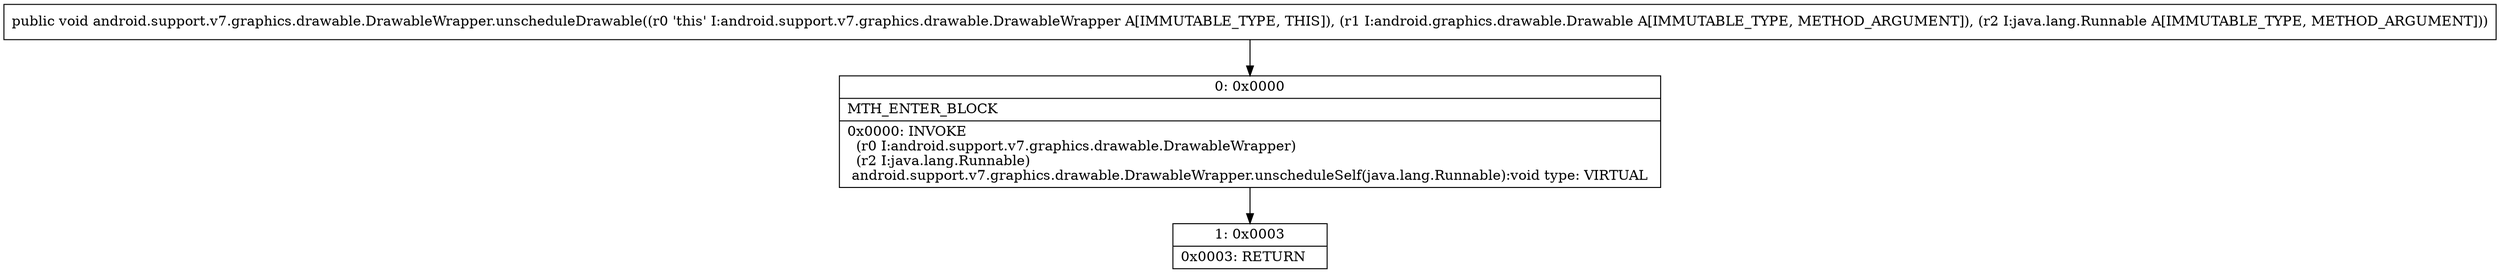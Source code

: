 digraph "CFG forandroid.support.v7.graphics.drawable.DrawableWrapper.unscheduleDrawable(Landroid\/graphics\/drawable\/Drawable;Ljava\/lang\/Runnable;)V" {
Node_0 [shape=record,label="{0\:\ 0x0000|MTH_ENTER_BLOCK\l|0x0000: INVOKE  \l  (r0 I:android.support.v7.graphics.drawable.DrawableWrapper)\l  (r2 I:java.lang.Runnable)\l android.support.v7.graphics.drawable.DrawableWrapper.unscheduleSelf(java.lang.Runnable):void type: VIRTUAL \l}"];
Node_1 [shape=record,label="{1\:\ 0x0003|0x0003: RETURN   \l}"];
MethodNode[shape=record,label="{public void android.support.v7.graphics.drawable.DrawableWrapper.unscheduleDrawable((r0 'this' I:android.support.v7.graphics.drawable.DrawableWrapper A[IMMUTABLE_TYPE, THIS]), (r1 I:android.graphics.drawable.Drawable A[IMMUTABLE_TYPE, METHOD_ARGUMENT]), (r2 I:java.lang.Runnable A[IMMUTABLE_TYPE, METHOD_ARGUMENT])) }"];
MethodNode -> Node_0;
Node_0 -> Node_1;
}

